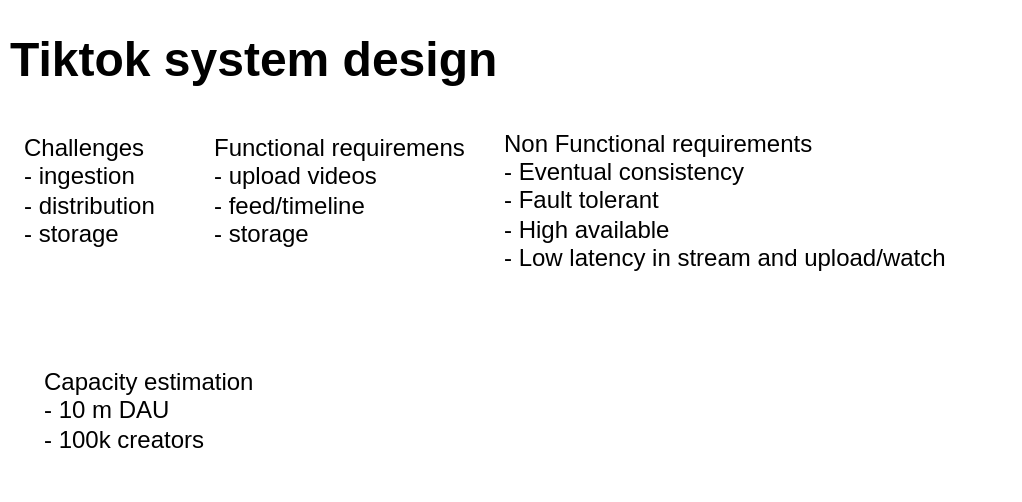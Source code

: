 <mxfile version="16.5.6" type="github">
  <diagram id="WSRbePWAdTQRH3GNXas7" name="Page-1">
    <mxGraphModel dx="716" dy="426" grid="1" gridSize="10" guides="1" tooltips="1" connect="1" arrows="1" fold="1" page="1" pageScale="1" pageWidth="850" pageHeight="1400" math="0" shadow="0">
      <root>
        <mxCell id="0" />
        <mxCell id="1" parent="0" />
        <mxCell id="EOrUfLX56-fCI15zJVo0-5" value="&lt;h1&gt;Tiktok system design&lt;/h1&gt;&lt;p&gt;&lt;br&gt;&lt;/p&gt;" style="text;html=1;strokeColor=none;fillColor=none;spacing=5;spacingTop=-20;whiteSpace=wrap;overflow=hidden;rounded=0;" vertex="1" parent="1">
          <mxGeometry x="10" y="10" width="320" height="40" as="geometry" />
        </mxCell>
        <mxCell id="EOrUfLX56-fCI15zJVo0-6" value="&lt;span&gt;Challenges&lt;/span&gt;&lt;br&gt;&lt;span&gt;- ingestion&lt;/span&gt;&lt;br&gt;&lt;span&gt;- distribution&lt;/span&gt;&lt;br&gt;&lt;span&gt;- storage&lt;/span&gt;" style="text;html=1;strokeColor=none;fillColor=none;align=left;verticalAlign=middle;whiteSpace=wrap;rounded=0;" vertex="1" parent="1">
          <mxGeometry x="20" y="60" width="110" height="70" as="geometry" />
        </mxCell>
        <mxCell id="EOrUfLX56-fCI15zJVo0-7" value="Functional requiremens&lt;br&gt;- upload videos&lt;br&gt;- feed/timeline&lt;br&gt;- storage&amp;nbsp;" style="text;html=1;strokeColor=none;fillColor=none;align=left;verticalAlign=middle;whiteSpace=wrap;rounded=0;" vertex="1" parent="1">
          <mxGeometry x="115" y="60" width="175" height="70" as="geometry" />
        </mxCell>
        <mxCell id="EOrUfLX56-fCI15zJVo0-8" value="Non Functional requirements&lt;br&gt;- Eventual consistency&lt;br&gt;- Fault tolerant&lt;br&gt;- High available&lt;br&gt;- Low latency in stream and upload/watch" style="text;html=1;strokeColor=none;fillColor=none;align=left;verticalAlign=middle;whiteSpace=wrap;rounded=0;" vertex="1" parent="1">
          <mxGeometry x="260" y="60" width="260" height="80" as="geometry" />
        </mxCell>
        <mxCell id="EOrUfLX56-fCI15zJVo0-9" value="Capacity estimation&lt;br&gt;- 10 m DAU&lt;br&gt;- 100k creators&lt;br&gt;" style="text;html=1;strokeColor=none;fillColor=none;align=left;verticalAlign=middle;whiteSpace=wrap;rounded=0;" vertex="1" parent="1">
          <mxGeometry x="30" y="160" width="250" height="90" as="geometry" />
        </mxCell>
      </root>
    </mxGraphModel>
  </diagram>
</mxfile>
